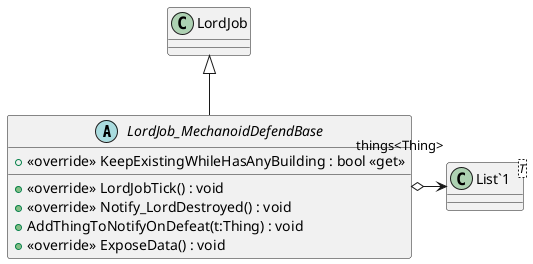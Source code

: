 @startuml
abstract class LordJob_MechanoidDefendBase {
    + <<override>> KeepExistingWhileHasAnyBuilding : bool <<get>>
    + <<override>> LordJobTick() : void
    + <<override>> Notify_LordDestroyed() : void
    + AddThingToNotifyOnDefeat(t:Thing) : void
    + <<override>> ExposeData() : void
}
class "List`1"<T> {
}
LordJob <|-- LordJob_MechanoidDefendBase
LordJob_MechanoidDefendBase o-> "things<Thing>" "List`1"
@enduml
